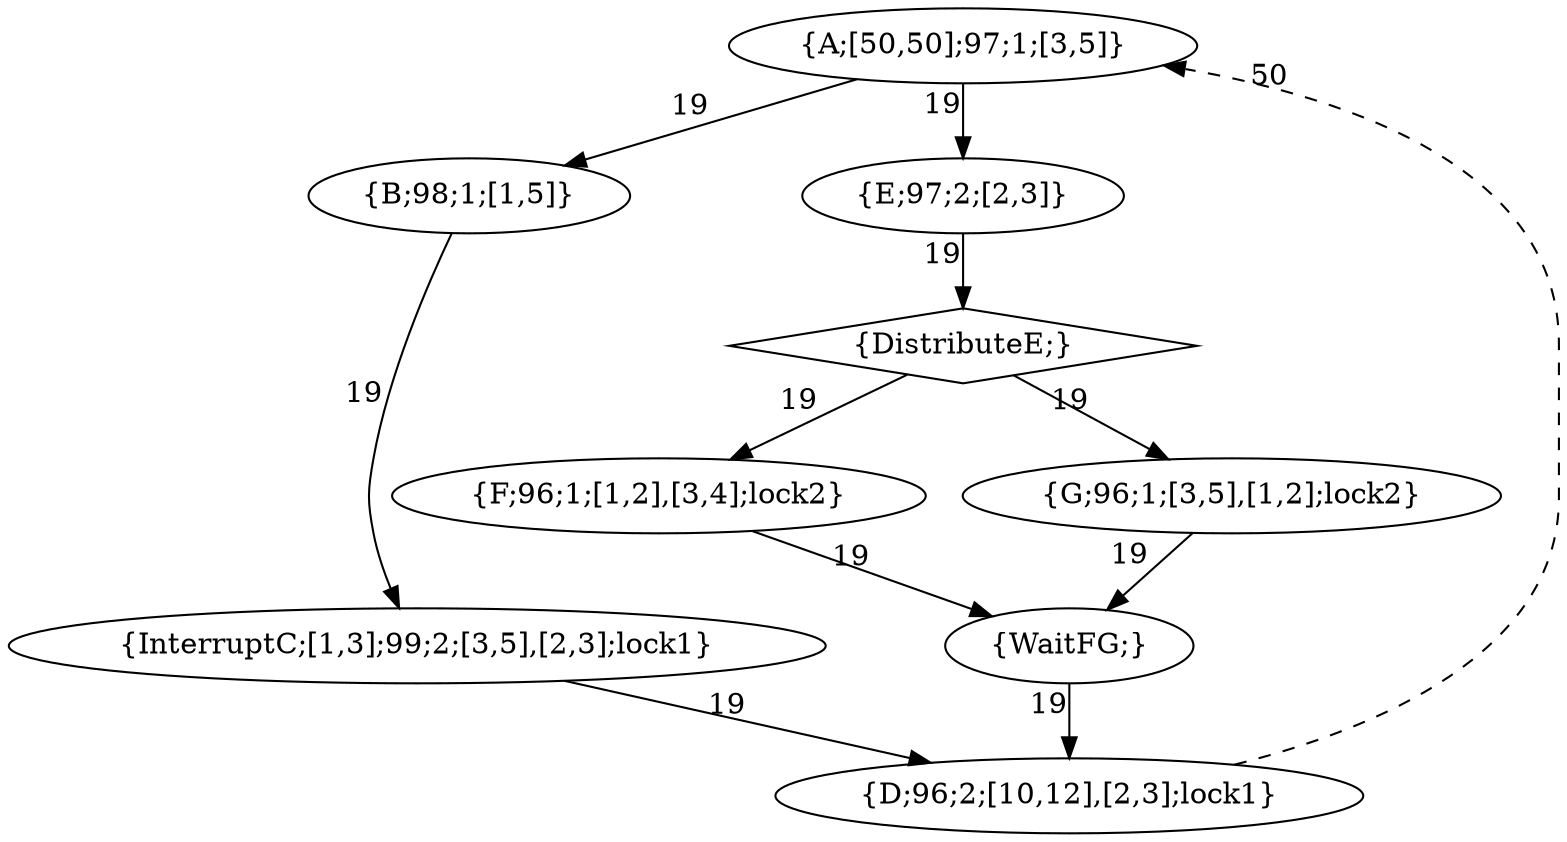 digraph G {
    A [label = "{A;[50,50];97;1;[3,5]}";];
    A -> B [xlabel = "19"; style = "";];
    A -> E [xlabel = "19"; style = "";];
    B [label = "{B;98;1;[1,5]}";];
    B -> InterruptC [xlabel = "19"; style = "";];
    InterruptC [label = "{InterruptC;[1,3];99;2;[3,5],[2,3];lock1}";];
    InterruptC-> D [xlabel = "19"; style = "ddd";];
    D [label = "{D;96;2;[10,12],[2,3];lock1}";];
    E [label = "{E;97;2;[2,3]}";];
    E -> DistributeE [xlabel = "19"; style = "";];
    DistributeE -> F [xlabel = "19"; style = "";];
    DistributeE -> G [xlabel = "19"; style = "";];
    F -> WaitFG [xlabel = "19"; style = "";];
    G -> WaitFG [xlabel = "19"; style = "";];
    WaitFG [label = "{WaitFG;}";];
    WaitFG -> D [xlabel = "19"; style = "";];
    DistributeE [label = "{DistributeE;}", shape = "diamond"];
    F [label = "{F;96;1;[1,2],[3,4];lock2}";];
    G [label = "{G;96;1;[3,5],[1,2];lock2}";];
    D -> A [xlabel ="50", style = "dashed"];
}